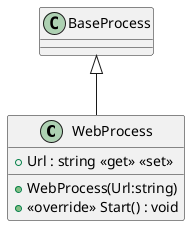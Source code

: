 @startuml
class WebProcess {
    + Url : string <<get>> <<set>>
    + WebProcess(Url:string)
    + <<override>> Start() : void
}
BaseProcess <|-- WebProcess
@enduml
